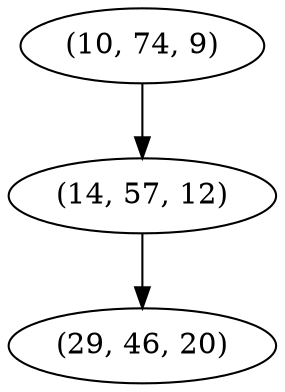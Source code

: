 digraph tree {
    "(10, 74, 9)";
    "(14, 57, 12)";
    "(29, 46, 20)";
    "(10, 74, 9)" -> "(14, 57, 12)";
    "(14, 57, 12)" -> "(29, 46, 20)";
}
